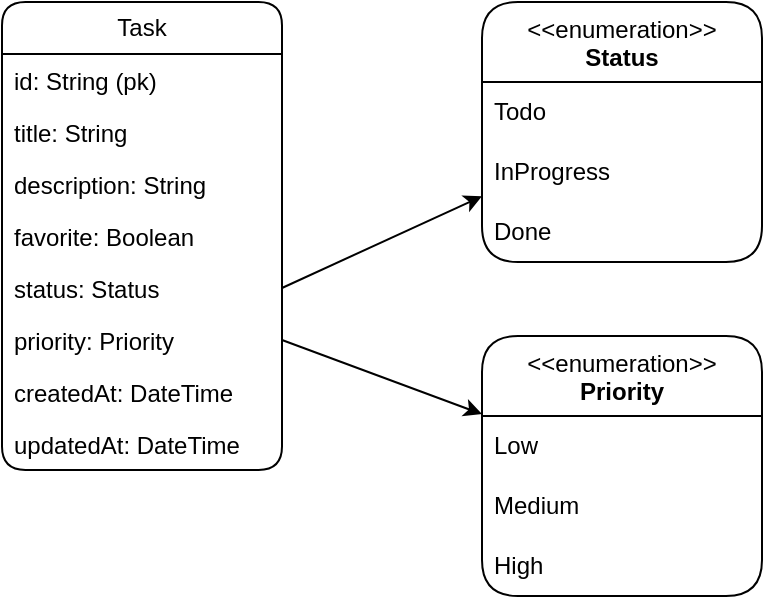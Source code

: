 <mxfile>
    <diagram id="43tAWW2TnHYsNfZFsxt8" name="Page-1">
        <mxGraphModel dx="1680" dy="1169" grid="1" gridSize="10" guides="1" tooltips="1" connect="1" arrows="1" fold="1" page="0" pageScale="1" pageWidth="583" pageHeight="413" background="none" math="0" shadow="0">
            <root>
                <mxCell id="0"/>
                <mxCell id="1" parent="0"/>
                <mxCell id="14" value="Task" style="swimlane;fontStyle=0;childLayout=stackLayout;horizontal=1;startSize=26;fillColor=none;horizontalStack=0;resizeParent=1;resizeParentMax=0;resizeLast=0;collapsible=1;marginBottom=0;whiteSpace=wrap;html=1;rounded=1;" vertex="1" parent="1">
                    <mxGeometry x="40" y="40" width="140" height="234" as="geometry"/>
                </mxCell>
                <mxCell id="15" value="id: String (pk)" style="text;strokeColor=none;fillColor=none;align=left;verticalAlign=top;spacingLeft=4;spacingRight=4;overflow=hidden;rotatable=0;points=[[0,0.5],[1,0.5]];portConstraint=eastwest;whiteSpace=wrap;html=1;rounded=1;" vertex="1" parent="14">
                    <mxGeometry y="26" width="140" height="26" as="geometry"/>
                </mxCell>
                <mxCell id="16" value="title: String" style="text;strokeColor=none;fillColor=none;align=left;verticalAlign=top;spacingLeft=4;spacingRight=4;overflow=hidden;rotatable=0;points=[[0,0.5],[1,0.5]];portConstraint=eastwest;whiteSpace=wrap;html=1;rounded=1;" vertex="1" parent="14">
                    <mxGeometry y="52" width="140" height="26" as="geometry"/>
                </mxCell>
                <mxCell id="17" value="description: String" style="text;strokeColor=none;fillColor=none;align=left;verticalAlign=top;spacingLeft=4;spacingRight=4;overflow=hidden;rotatable=0;points=[[0,0.5],[1,0.5]];portConstraint=eastwest;whiteSpace=wrap;html=1;rounded=1;" vertex="1" parent="14">
                    <mxGeometry y="78" width="140" height="26" as="geometry"/>
                </mxCell>
                <mxCell id="18" value="favorite: Boolean" style="text;strokeColor=none;fillColor=none;align=left;verticalAlign=top;spacingLeft=4;spacingRight=4;overflow=hidden;rotatable=0;points=[[0,0.5],[1,0.5]];portConstraint=eastwest;whiteSpace=wrap;html=1;rounded=1;" vertex="1" parent="14">
                    <mxGeometry y="104" width="140" height="26" as="geometry"/>
                </mxCell>
                <mxCell id="19" value="status: Status" style="text;strokeColor=none;fillColor=none;align=left;verticalAlign=top;spacingLeft=4;spacingRight=4;overflow=hidden;rotatable=0;points=[[0,0.5],[1,0.5]];portConstraint=eastwest;whiteSpace=wrap;html=1;rounded=1;" vertex="1" parent="14">
                    <mxGeometry y="130" width="140" height="26" as="geometry"/>
                </mxCell>
                <mxCell id="20" value="priority: Priority" style="text;strokeColor=none;fillColor=none;align=left;verticalAlign=top;spacingLeft=4;spacingRight=4;overflow=hidden;rotatable=0;points=[[0,0.5],[1,0.5]];portConstraint=eastwest;whiteSpace=wrap;html=1;rounded=1;" vertex="1" parent="14">
                    <mxGeometry y="156" width="140" height="26" as="geometry"/>
                </mxCell>
                <mxCell id="35" value="createdAt: DateTime" style="text;strokeColor=none;fillColor=none;align=left;verticalAlign=top;spacingLeft=4;spacingRight=4;overflow=hidden;rotatable=0;points=[[0,0.5],[1,0.5]];portConstraint=eastwest;whiteSpace=wrap;html=1;rounded=1;" vertex="1" parent="14">
                    <mxGeometry y="182" width="140" height="26" as="geometry"/>
                </mxCell>
                <mxCell id="36" value="updatedAt: DateTime" style="text;strokeColor=none;fillColor=none;align=left;verticalAlign=top;spacingLeft=4;spacingRight=4;overflow=hidden;rotatable=0;points=[[0,0.5],[1,0.5]];portConstraint=eastwest;whiteSpace=wrap;html=1;rounded=1;" vertex="1" parent="14">
                    <mxGeometry y="208" width="140" height="26" as="geometry"/>
                </mxCell>
                <mxCell id="23" value="&amp;lt;&amp;lt;enumeration&amp;gt;&amp;gt;&lt;br&gt;&lt;b&gt;Status&lt;/b&gt;" style="swimlane;fontStyle=0;align=center;verticalAlign=top;childLayout=stackLayout;horizontal=1;startSize=40;horizontalStack=0;resizeParent=1;resizeParentMax=0;resizeLast=0;collapsible=0;marginBottom=0;html=1;whiteSpace=wrap;rounded=1;" vertex="1" parent="1">
                    <mxGeometry x="280" y="40" width="140" height="130" as="geometry"/>
                </mxCell>
                <mxCell id="24" value="Todo" style="text;html=1;strokeColor=none;fillColor=none;align=left;verticalAlign=middle;spacingLeft=4;spacingRight=4;overflow=hidden;rotatable=0;points=[[0,0.5],[1,0.5]];portConstraint=eastwest;whiteSpace=wrap;rounded=1;" vertex="1" parent="23">
                    <mxGeometry y="40" width="140" height="30" as="geometry"/>
                </mxCell>
                <mxCell id="25" value="InProgress" style="text;html=1;strokeColor=none;fillColor=none;align=left;verticalAlign=middle;spacingLeft=4;spacingRight=4;overflow=hidden;rotatable=0;points=[[0,0.5],[1,0.5]];portConstraint=eastwest;whiteSpace=wrap;rounded=1;" vertex="1" parent="23">
                    <mxGeometry y="70" width="140" height="30" as="geometry"/>
                </mxCell>
                <mxCell id="26" value="Done" style="text;html=1;strokeColor=none;fillColor=none;align=left;verticalAlign=middle;spacingLeft=4;spacingRight=4;overflow=hidden;rotatable=0;points=[[0,0.5],[1,0.5]];portConstraint=eastwest;whiteSpace=wrap;rounded=1;" vertex="1" parent="23">
                    <mxGeometry y="100" width="140" height="30" as="geometry"/>
                </mxCell>
                <mxCell id="27" value="&amp;lt;&amp;lt;enumeration&amp;gt;&amp;gt;&lt;br&gt;&lt;b&gt;Priority&lt;/b&gt;" style="swimlane;fontStyle=0;align=center;verticalAlign=top;childLayout=stackLayout;horizontal=1;startSize=40;horizontalStack=0;resizeParent=1;resizeParentMax=0;resizeLast=0;collapsible=0;marginBottom=0;html=1;whiteSpace=wrap;rounded=1;" vertex="1" parent="1">
                    <mxGeometry x="280" y="207" width="140" height="130" as="geometry"/>
                </mxCell>
                <mxCell id="28" value="Low" style="text;html=1;strokeColor=none;fillColor=none;align=left;verticalAlign=middle;spacingLeft=4;spacingRight=4;overflow=hidden;rotatable=0;points=[[0,0.5],[1,0.5]];portConstraint=eastwest;whiteSpace=wrap;rounded=1;" vertex="1" parent="27">
                    <mxGeometry y="40" width="140" height="30" as="geometry"/>
                </mxCell>
                <mxCell id="29" value="Medium" style="text;html=1;strokeColor=none;fillColor=none;align=left;verticalAlign=middle;spacingLeft=4;spacingRight=4;overflow=hidden;rotatable=0;points=[[0,0.5],[1,0.5]];portConstraint=eastwest;whiteSpace=wrap;rounded=1;" vertex="1" parent="27">
                    <mxGeometry y="70" width="140" height="30" as="geometry"/>
                </mxCell>
                <mxCell id="30" value="High" style="text;html=1;strokeColor=none;fillColor=none;align=left;verticalAlign=middle;spacingLeft=4;spacingRight=4;overflow=hidden;rotatable=0;points=[[0,0.5],[1,0.5]];portConstraint=eastwest;whiteSpace=wrap;rounded=1;" vertex="1" parent="27">
                    <mxGeometry y="100" width="140" height="30" as="geometry"/>
                </mxCell>
                <mxCell id="32" value="" style="edgeStyle=none;html=1;rounded=1;exitX=1;exitY=0.5;exitDx=0;exitDy=0;" edge="1" parent="1" source="19" target="23">
                    <mxGeometry relative="1" as="geometry"/>
                </mxCell>
                <mxCell id="38" value="" style="edgeStyle=none;rounded=1;html=1;exitX=1;exitY=0.5;exitDx=0;exitDy=0;" edge="1" parent="1" source="20" target="27">
                    <mxGeometry relative="1" as="geometry"/>
                </mxCell>
            </root>
        </mxGraphModel>
    </diagram>
</mxfile>
